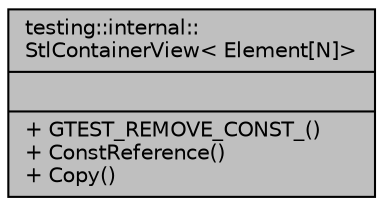 digraph "testing::internal::StlContainerView&lt; Element[N]&gt;"
{
  edge [fontname="Helvetica",fontsize="10",labelfontname="Helvetica",labelfontsize="10"];
  node [fontname="Helvetica",fontsize="10",shape=record];
  Node1 [label="{testing::internal::\lStlContainerView\< Element[N]\>\n||+ GTEST_REMOVE_CONST_()\l+ ConstReference()\l+ Copy()\l}",height=0.2,width=0.4,color="black", fillcolor="grey75", style="filled", fontcolor="black"];
}
